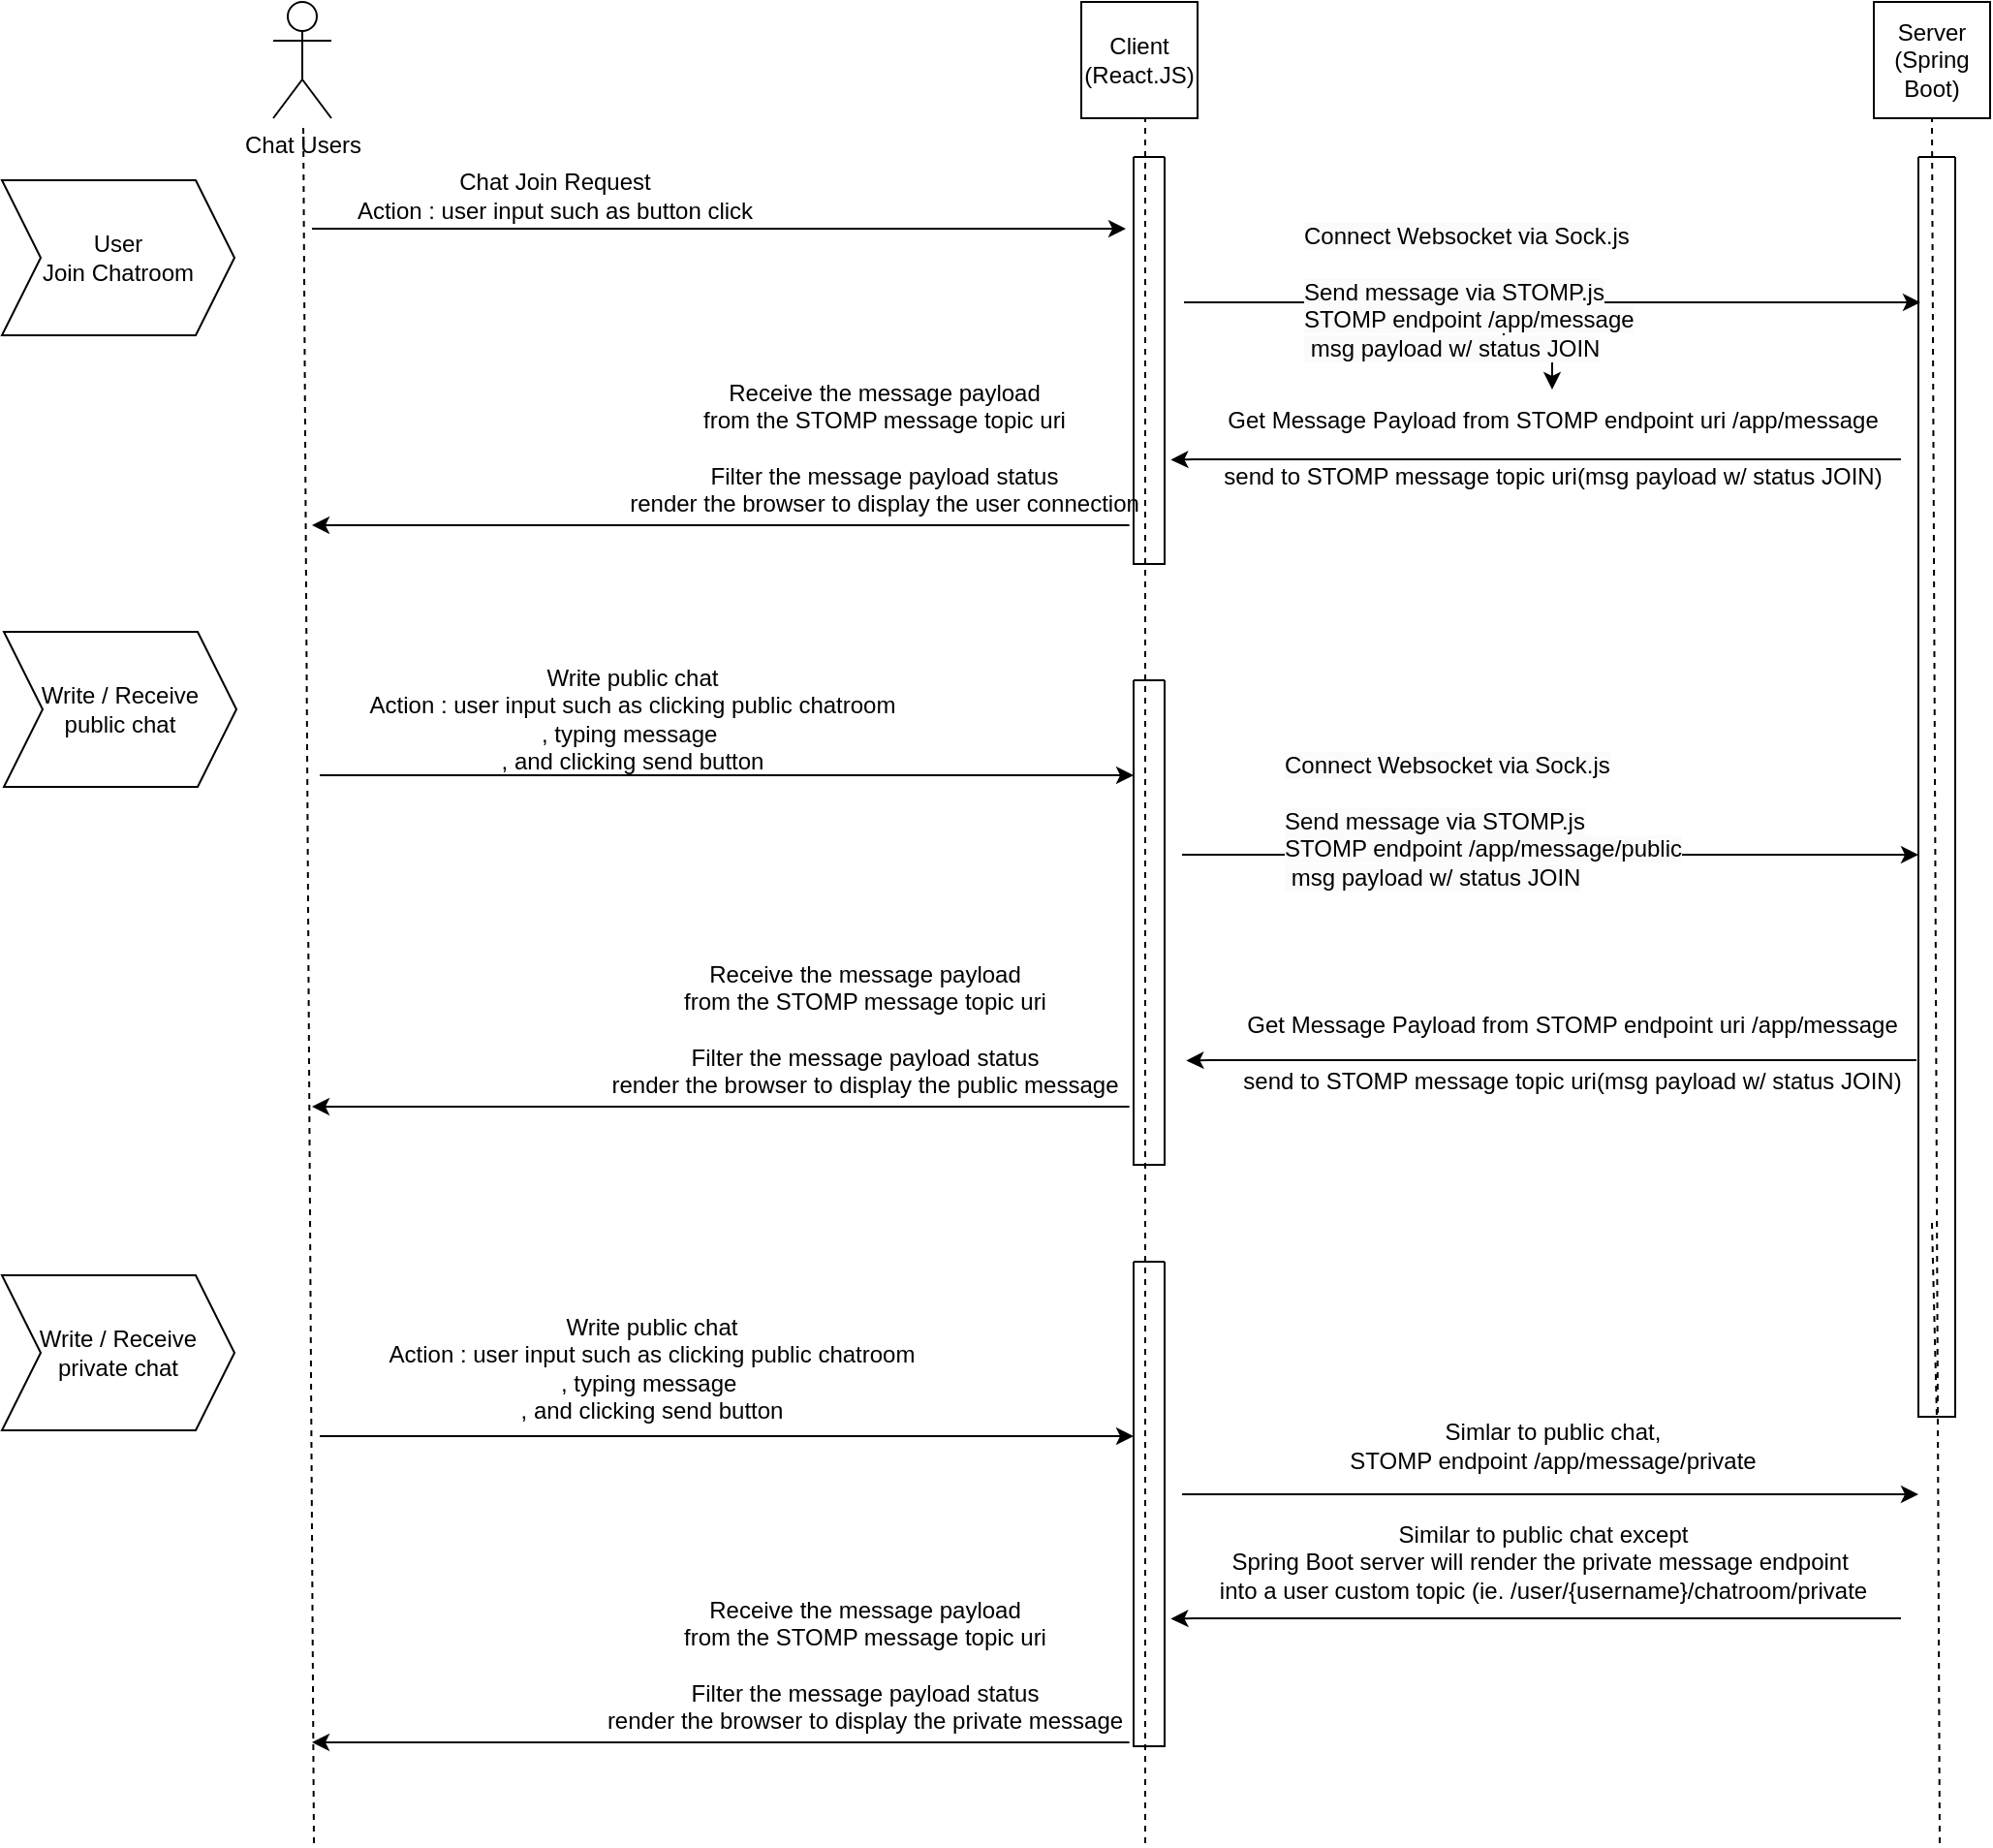 <mxfile version="21.2.1" type="github">
  <diagram name="Page-1" id="gxBy1PsdOPF4AwSAZ-yN">
    <mxGraphModel dx="3356" dy="890" grid="1" gridSize="10" guides="1" tooltips="1" connect="1" arrows="1" fold="1" page="1" pageScale="1" pageWidth="850" pageHeight="1100" math="0" shadow="0">
      <root>
        <mxCell id="0" />
        <mxCell id="1" parent="0" />
        <mxCell id="omiEdN0XK5e5Ezz4-x_P-2" value="Chat Users" style="shape=umlActor;verticalLabelPosition=bottom;verticalAlign=top;html=1;outlineConnect=0;" vertex="1" parent="1">
          <mxGeometry x="20" y="10" width="30" height="60" as="geometry" />
        </mxCell>
        <mxCell id="omiEdN0XK5e5Ezz4-x_P-4" value="Client&lt;br&gt;(React.JS)" style="whiteSpace=wrap;html=1;aspect=fixed;" vertex="1" parent="1">
          <mxGeometry x="437" y="10" width="60" height="60" as="geometry" />
        </mxCell>
        <mxCell id="omiEdN0XK5e5Ezz4-x_P-5" value="Server&lt;br&gt;(Spring Boot)" style="whiteSpace=wrap;html=1;aspect=fixed;" vertex="1" parent="1">
          <mxGeometry x="846" y="10" width="60" height="60" as="geometry" />
        </mxCell>
        <mxCell id="omiEdN0XK5e5Ezz4-x_P-9" value="" style="endArrow=none;dashed=1;html=1;rounded=0;entryX=0.5;entryY=1;entryDx=0;entryDy=0;" edge="1" parent="1">
          <mxGeometry width="50" height="50" relative="1" as="geometry">
            <mxPoint x="470" y="960" as="sourcePoint" />
            <mxPoint x="470" y="70" as="targetPoint" />
          </mxGeometry>
        </mxCell>
        <mxCell id="omiEdN0XK5e5Ezz4-x_P-11" value="" style="endArrow=classic;html=1;rounded=0;" edge="1" parent="1">
          <mxGeometry width="50" height="50" relative="1" as="geometry">
            <mxPoint x="40" y="127" as="sourcePoint" />
            <mxPoint x="460" y="127" as="targetPoint" />
          </mxGeometry>
        </mxCell>
        <mxCell id="omiEdN0XK5e5Ezz4-x_P-12" value="Chat Join Request&lt;br&gt;Action : user input such as button click" style="text;html=1;align=center;verticalAlign=middle;resizable=0;points=[];autosize=1;strokeColor=none;fillColor=none;" vertex="1" parent="1">
          <mxGeometry x="50" y="90" width="230" height="40" as="geometry" />
        </mxCell>
        <mxCell id="omiEdN0XK5e5Ezz4-x_P-13" value="" style="endArrow=classic;html=1;rounded=0;" edge="1" parent="1">
          <mxGeometry width="50" height="50" relative="1" as="geometry">
            <mxPoint x="490" y="165" as="sourcePoint" />
            <mxPoint x="870" y="165" as="targetPoint" />
          </mxGeometry>
        </mxCell>
        <mxCell id="omiEdN0XK5e5Ezz4-x_P-21" value="" style="swimlane;startSize=0;" vertex="1" parent="1">
          <mxGeometry x="464" y="90" width="16" height="210" as="geometry" />
        </mxCell>
        <mxCell id="omiEdN0XK5e5Ezz4-x_P-41" value="" style="edgeStyle=orthogonalEdgeStyle;rounded=0;orthogonalLoop=1;jettySize=auto;html=1;" edge="1" parent="1" source="omiEdN0XK5e5Ezz4-x_P-24" target="omiEdN0XK5e5Ezz4-x_P-22">
          <mxGeometry relative="1" as="geometry" />
        </mxCell>
        <mxCell id="omiEdN0XK5e5Ezz4-x_P-24" value="&lt;span style=&quot;color: rgb(0, 0, 0); font-family: Helvetica; font-size: 12px; font-style: normal; font-variant-ligatures: normal; font-variant-caps: normal; font-weight: 400; letter-spacing: normal; orphans: 2; text-align: center; text-indent: 0px; text-transform: none; widows: 2; word-spacing: 0px; -webkit-text-stroke-width: 0px; background-color: rgb(251, 251, 251); text-decoration-thickness: initial; text-decoration-style: initial; text-decoration-color: initial; float: none; display: inline !important;&quot;&gt;Connect Websocket via Sock.js&lt;br&gt;&lt;br&gt;Send message via STOMP.js&lt;br&gt;STOMP endpoint /app/message&lt;/span&gt;&lt;br style=&quot;border-color: var(--border-color); color: rgb(0, 0, 0); font-family: Helvetica; font-size: 12px; font-style: normal; font-variant-ligatures: normal; font-variant-caps: normal; font-weight: 400; letter-spacing: normal; orphans: 2; text-align: center; text-indent: 0px; text-transform: none; widows: 2; word-spacing: 0px; -webkit-text-stroke-width: 0px; background-color: rgb(251, 251, 251); text-decoration-thickness: initial; text-decoration-style: initial; text-decoration-color: initial;&quot;&gt;&lt;span style=&quot;color: rgb(0, 0, 0); font-family: Helvetica; font-size: 12px; font-style: normal; font-variant-ligatures: normal; font-variant-caps: normal; font-weight: 400; letter-spacing: normal; orphans: 2; text-align: center; text-indent: 0px; text-transform: none; widows: 2; word-spacing: 0px; -webkit-text-stroke-width: 0px; background-color: rgb(251, 251, 251); text-decoration-thickness: initial; text-decoration-style: initial; text-decoration-color: initial; float: none; display: inline !important;&quot;&gt;&amp;nbsp;msg payload w/ status JOIN&lt;br&gt;&lt;/span&gt;" style="text;whiteSpace=wrap;html=1;" vertex="1" parent="1">
          <mxGeometry x="550" y="117" width="210" height="50" as="geometry" />
        </mxCell>
        <mxCell id="omiEdN0XK5e5Ezz4-x_P-26" value="" style="endArrow=none;dashed=1;html=1;rounded=0;entryX=0.5;entryY=1;entryDx=0;entryDy=0;" edge="1" parent="1" target="omiEdN0XK5e5Ezz4-x_P-25">
          <mxGeometry width="50" height="50" relative="1" as="geometry">
            <mxPoint x="876" y="640" as="sourcePoint" />
            <mxPoint x="876" y="70" as="targetPoint" />
          </mxGeometry>
        </mxCell>
        <mxCell id="omiEdN0XK5e5Ezz4-x_P-25" value="" style="swimlane;startSize=0;" vertex="1" parent="1">
          <mxGeometry x="869" y="90" width="19" height="650" as="geometry" />
        </mxCell>
        <mxCell id="omiEdN0XK5e5Ezz4-x_P-28" value="" style="endArrow=none;dashed=1;html=1;rounded=0;entryX=0.5;entryY=1;entryDx=0;entryDy=0;" edge="1" parent="omiEdN0XK5e5Ezz4-x_P-25">
          <mxGeometry width="50" height="50" relative="1" as="geometry">
            <mxPoint x="11" y="870" as="sourcePoint" />
            <mxPoint x="7" y="-20" as="targetPoint" />
          </mxGeometry>
        </mxCell>
        <mxCell id="omiEdN0XK5e5Ezz4-x_P-27" value="" style="endArrow=none;dashed=1;html=1;rounded=0;entryX=0.5;entryY=1;entryDx=0;entryDy=0;" edge="1" parent="1">
          <mxGeometry width="50" height="50" relative="1" as="geometry">
            <mxPoint x="41" y="960" as="sourcePoint" />
            <mxPoint x="35.5" y="72" as="targetPoint" />
          </mxGeometry>
        </mxCell>
        <mxCell id="omiEdN0XK5e5Ezz4-x_P-29" value="" style="endArrow=classic;html=1;rounded=0;entryX=1.262;entryY=0.875;entryDx=0;entryDy=0;entryPerimeter=0;" edge="1" parent="1">
          <mxGeometry width="50" height="50" relative="1" as="geometry">
            <mxPoint x="495" y="246" as="sourcePoint" />
            <mxPoint x="483.192" y="246.25" as="targetPoint" />
            <Array as="points">
              <mxPoint x="860" y="246" />
              <mxPoint x="495" y="246" />
            </Array>
          </mxGeometry>
        </mxCell>
        <mxCell id="omiEdN0XK5e5Ezz4-x_P-22" value="Get Message Payload from STOMP endpoint uri /app/message&lt;br&gt;&lt;br&gt;send to STOMP message topic uri(msg payload w/ status JOIN)" style="text;html=1;align=center;verticalAlign=middle;resizable=0;points=[];autosize=1;strokeColor=none;fillColor=none;" vertex="1" parent="1">
          <mxGeometry x="500" y="210" width="360" height="60" as="geometry" />
        </mxCell>
        <mxCell id="omiEdN0XK5e5Ezz4-x_P-33" value="" style="endArrow=classic;html=1;rounded=0;exitX=-0.474;exitY=0.284;exitDx=0;exitDy=0;exitPerimeter=0;" edge="1" parent="1">
          <mxGeometry width="50" height="50" relative="1" as="geometry">
            <mxPoint x="461.81" y="280" as="sourcePoint" />
            <mxPoint x="40" y="280" as="targetPoint" />
            <Array as="points">
              <mxPoint x="101.81" y="280" />
            </Array>
          </mxGeometry>
        </mxCell>
        <mxCell id="omiEdN0XK5e5Ezz4-x_P-35" value="Receive the message payload &lt;br&gt;from the STOMP message topic uri&lt;br&gt;&lt;br&gt;Filter the message payload status&lt;br&gt;render the browser to display the user connection" style="text;html=1;align=center;verticalAlign=middle;resizable=0;points=[];autosize=1;strokeColor=none;fillColor=none;" vertex="1" parent="1">
          <mxGeometry x="190" y="195" width="290" height="90" as="geometry" />
        </mxCell>
        <mxCell id="omiEdN0XK5e5Ezz4-x_P-36" value="Write public chat&lt;br&gt;Action : user input such as clicking public chatroom&lt;br&gt;, typing message&amp;nbsp;&lt;br&gt;, and clicking send button" style="text;html=1;align=center;verticalAlign=middle;resizable=0;points=[];autosize=1;strokeColor=none;fillColor=none;" vertex="1" parent="1">
          <mxGeometry x="60" y="345" width="290" height="70" as="geometry" />
        </mxCell>
        <mxCell id="omiEdN0XK5e5Ezz4-x_P-37" value="" style="endArrow=classic;html=1;rounded=0;" edge="1" parent="1">
          <mxGeometry width="50" height="50" relative="1" as="geometry">
            <mxPoint x="44" y="409" as="sourcePoint" />
            <mxPoint x="464" y="409" as="targetPoint" />
          </mxGeometry>
        </mxCell>
        <mxCell id="omiEdN0XK5e5Ezz4-x_P-39" value="" style="swimlane;startSize=0;" vertex="1" parent="1">
          <mxGeometry x="464" y="360" width="16" height="250" as="geometry" />
        </mxCell>
        <mxCell id="omiEdN0XK5e5Ezz4-x_P-40" value="" style="endArrow=classic;html=1;rounded=0;" edge="1" parent="1">
          <mxGeometry width="50" height="50" relative="1" as="geometry">
            <mxPoint x="489" y="450" as="sourcePoint" />
            <mxPoint x="869" y="450" as="targetPoint" />
          </mxGeometry>
        </mxCell>
        <mxCell id="omiEdN0XK5e5Ezz4-x_P-42" value="&lt;span style=&quot;color: rgb(0, 0, 0); font-family: Helvetica; font-size: 12px; font-style: normal; font-variant-ligatures: normal; font-variant-caps: normal; font-weight: 400; letter-spacing: normal; orphans: 2; text-align: center; text-indent: 0px; text-transform: none; widows: 2; word-spacing: 0px; -webkit-text-stroke-width: 0px; background-color: rgb(251, 251, 251); text-decoration-thickness: initial; text-decoration-style: initial; text-decoration-color: initial; float: none; display: inline !important;&quot;&gt;Connect Websocket via Sock.js&lt;br&gt;&lt;br&gt;Send message via STOMP.js&lt;br&gt;STOMP endpoint /app/message/public&lt;/span&gt;&lt;br style=&quot;border-color: var(--border-color); color: rgb(0, 0, 0); font-family: Helvetica; font-size: 12px; font-style: normal; font-variant-ligatures: normal; font-variant-caps: normal; font-weight: 400; letter-spacing: normal; orphans: 2; text-align: center; text-indent: 0px; text-transform: none; widows: 2; word-spacing: 0px; -webkit-text-stroke-width: 0px; background-color: rgb(251, 251, 251); text-decoration-thickness: initial; text-decoration-style: initial; text-decoration-color: initial;&quot;&gt;&lt;span style=&quot;color: rgb(0, 0, 0); font-family: Helvetica; font-size: 12px; font-style: normal; font-variant-ligatures: normal; font-variant-caps: normal; font-weight: 400; letter-spacing: normal; orphans: 2; text-align: center; text-indent: 0px; text-transform: none; widows: 2; word-spacing: 0px; -webkit-text-stroke-width: 0px; background-color: rgb(251, 251, 251); text-decoration-thickness: initial; text-decoration-style: initial; text-decoration-color: initial; float: none; display: inline !important;&quot;&gt;&amp;nbsp;msg payload w/ status JOIN&lt;br&gt;&lt;/span&gt;" style="text;whiteSpace=wrap;html=1;" vertex="1" parent="1">
          <mxGeometry x="540" y="390" width="210" height="50" as="geometry" />
        </mxCell>
        <mxCell id="omiEdN0XK5e5Ezz4-x_P-43" value="Write public chat&lt;br&gt;Action : user input such as clicking public chatroom&lt;br&gt;, typing message&amp;nbsp;&lt;br&gt;, and clicking send button" style="text;html=1;align=center;verticalAlign=middle;resizable=0;points=[];autosize=1;strokeColor=none;fillColor=none;" vertex="1" parent="1">
          <mxGeometry x="70" y="680" width="290" height="70" as="geometry" />
        </mxCell>
        <mxCell id="omiEdN0XK5e5Ezz4-x_P-44" value="" style="swimlane;startSize=0;" vertex="1" parent="1">
          <mxGeometry x="464" y="660" width="16" height="250" as="geometry" />
        </mxCell>
        <mxCell id="omiEdN0XK5e5Ezz4-x_P-45" value="" style="endArrow=classic;html=1;rounded=0;" edge="1" parent="1">
          <mxGeometry width="50" height="50" relative="1" as="geometry">
            <mxPoint x="44" y="750" as="sourcePoint" />
            <mxPoint x="464" y="750" as="targetPoint" />
          </mxGeometry>
        </mxCell>
        <mxCell id="omiEdN0XK5e5Ezz4-x_P-47" value="" style="endArrow=classic;html=1;rounded=0;" edge="1" parent="1">
          <mxGeometry width="50" height="50" relative="1" as="geometry">
            <mxPoint x="489" y="780" as="sourcePoint" />
            <mxPoint x="869" y="780" as="targetPoint" />
          </mxGeometry>
        </mxCell>
        <mxCell id="omiEdN0XK5e5Ezz4-x_P-49" value="" style="endArrow=classic;html=1;rounded=0;entryX=1.262;entryY=0.875;entryDx=0;entryDy=0;entryPerimeter=0;" edge="1" parent="1">
          <mxGeometry width="50" height="50" relative="1" as="geometry">
            <mxPoint x="495" y="844" as="sourcePoint" />
            <mxPoint x="483.192" y="844.25" as="targetPoint" />
            <Array as="points">
              <mxPoint x="860" y="844" />
              <mxPoint x="495" y="844" />
            </Array>
          </mxGeometry>
        </mxCell>
        <mxCell id="omiEdN0XK5e5Ezz4-x_P-51" value="Simlar to public chat,&lt;br&gt;STOMP endpoint /app/message/private" style="text;html=1;align=center;verticalAlign=middle;resizable=0;points=[];autosize=1;strokeColor=none;fillColor=none;" vertex="1" parent="1">
          <mxGeometry x="565" y="735" width="230" height="40" as="geometry" />
        </mxCell>
        <mxCell id="omiEdN0XK5e5Ezz4-x_P-52" value="Similar to public chat except&lt;br&gt;Spring Boot server will render the private message endpoint&amp;nbsp;&lt;br&gt;into a user custom topic (ie. /user/{username}/chatroom/private" style="text;html=1;align=center;verticalAlign=middle;resizable=0;points=[];autosize=1;strokeColor=none;fillColor=none;" vertex="1" parent="1">
          <mxGeometry x="495" y="785" width="360" height="60" as="geometry" />
        </mxCell>
        <mxCell id="omiEdN0XK5e5Ezz4-x_P-53" value="" style="endArrow=classic;html=1;rounded=0;entryX=1.262;entryY=0.875;entryDx=0;entryDy=0;entryPerimeter=0;" edge="1" parent="1">
          <mxGeometry width="50" height="50" relative="1" as="geometry">
            <mxPoint x="503" y="556" as="sourcePoint" />
            <mxPoint x="491.192" y="556.25" as="targetPoint" />
            <Array as="points">
              <mxPoint x="868" y="556" />
              <mxPoint x="503" y="556" />
            </Array>
          </mxGeometry>
        </mxCell>
        <mxCell id="omiEdN0XK5e5Ezz4-x_P-54" value="Get Message Payload from STOMP endpoint uri /app/message&lt;br style=&quot;border-color: var(--border-color);&quot;&gt;&lt;br style=&quot;border-color: var(--border-color);&quot;&gt;send to STOMP message topic uri(msg payload w/ status JOIN)" style="text;html=1;align=center;verticalAlign=middle;resizable=0;points=[];autosize=1;strokeColor=none;fillColor=none;" vertex="1" parent="1">
          <mxGeometry x="510" y="522" width="360" height="60" as="geometry" />
        </mxCell>
        <mxCell id="omiEdN0XK5e5Ezz4-x_P-55" value="" style="endArrow=classic;html=1;rounded=0;exitX=-0.474;exitY=0.284;exitDx=0;exitDy=0;exitPerimeter=0;" edge="1" parent="1">
          <mxGeometry width="50" height="50" relative="1" as="geometry">
            <mxPoint x="461.81" y="580" as="sourcePoint" />
            <mxPoint x="40" y="580" as="targetPoint" />
            <Array as="points">
              <mxPoint x="101.81" y="580" />
            </Array>
          </mxGeometry>
        </mxCell>
        <mxCell id="omiEdN0XK5e5Ezz4-x_P-57" value="Receive the message payload &lt;br&gt;from the STOMP message topic uri&lt;br&gt;&lt;br&gt;Filter the message payload status&lt;br&gt;render the browser to display the public message" style="text;html=1;align=center;verticalAlign=middle;resizable=0;points=[];autosize=1;strokeColor=none;fillColor=none;" vertex="1" parent="1">
          <mxGeometry x="185" y="495" width="280" height="90" as="geometry" />
        </mxCell>
        <mxCell id="omiEdN0XK5e5Ezz4-x_P-59" value="" style="endArrow=classic;html=1;rounded=0;exitX=-0.474;exitY=0.284;exitDx=0;exitDy=0;exitPerimeter=0;" edge="1" parent="1">
          <mxGeometry width="50" height="50" relative="1" as="geometry">
            <mxPoint x="461.81" y="908" as="sourcePoint" />
            <mxPoint x="40" y="908" as="targetPoint" />
            <Array as="points">
              <mxPoint x="101.81" y="908" />
            </Array>
          </mxGeometry>
        </mxCell>
        <mxCell id="omiEdN0XK5e5Ezz4-x_P-60" value="Receive the message payload &lt;br&gt;from the STOMP message topic uri&lt;br&gt;&lt;br&gt;Filter the message payload status&lt;br&gt;render the browser to display the private message" style="text;html=1;align=center;verticalAlign=middle;resizable=0;points=[];autosize=1;strokeColor=none;fillColor=none;" vertex="1" parent="1">
          <mxGeometry x="180" y="823" width="290" height="90" as="geometry" />
        </mxCell>
        <mxCell id="omiEdN0XK5e5Ezz4-x_P-61" value="User &lt;br&gt;Join Chatroom" style="shape=step;perimeter=stepPerimeter;whiteSpace=wrap;html=1;fixedSize=1;" vertex="1" parent="1">
          <mxGeometry x="-120" y="102" width="120" height="80" as="geometry" />
        </mxCell>
        <mxCell id="omiEdN0XK5e5Ezz4-x_P-62" value="Write / Receive&lt;br&gt;public chat" style="shape=step;perimeter=stepPerimeter;whiteSpace=wrap;html=1;fixedSize=1;" vertex="1" parent="1">
          <mxGeometry x="-119" y="335" width="120" height="80" as="geometry" />
        </mxCell>
        <mxCell id="omiEdN0XK5e5Ezz4-x_P-63" value="Write / Receive&lt;br&gt;private chat" style="shape=step;perimeter=stepPerimeter;whiteSpace=wrap;html=1;fixedSize=1;" vertex="1" parent="1">
          <mxGeometry x="-120" y="667" width="120" height="80" as="geometry" />
        </mxCell>
      </root>
    </mxGraphModel>
  </diagram>
</mxfile>
